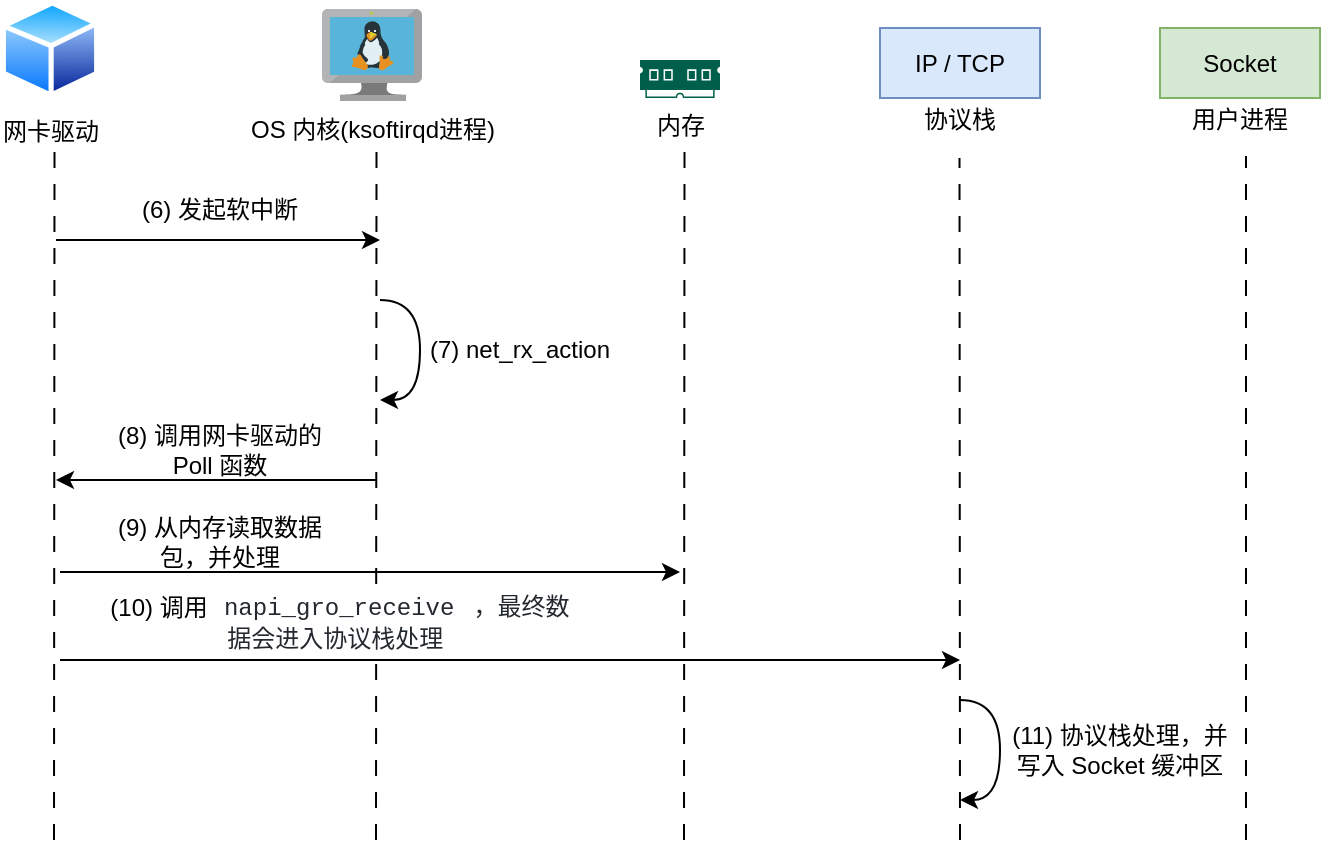 <mxfile version="28.2.3">
  <diagram name="第 1 页" id="maNNkG_r6z7QPwU_y16h">
    <mxGraphModel dx="136" dy="356" grid="1" gridSize="10" guides="1" tooltips="1" connect="1" arrows="1" fold="1" page="1" pageScale="1" pageWidth="827" pageHeight="1169" math="0" shadow="0">
      <root>
        <mxCell id="0" />
        <mxCell id="1" parent="0" />
        <mxCell id="jV5T9jbEFJ-V-oeCtexK-3" value="OS 内核(ksoftirqd进程)" style="image;sketch=0;aspect=fixed;html=1;points=[];align=center;fontSize=12;image=img/lib/mscae/VM_Linux.svg;" vertex="1" parent="1">
          <mxGeometry x="1191" y="154.5" width="50" height="46" as="geometry" />
        </mxCell>
        <mxCell id="jV5T9jbEFJ-V-oeCtexK-4" value="内存" style="sketch=0;pointerEvents=1;shadow=0;dashed=0;html=1;strokeColor=none;fillColor=#005F4B;labelPosition=center;verticalLabelPosition=bottom;verticalAlign=top;align=center;outlineConnect=0;shape=mxgraph.veeam2.ram;" vertex="1" parent="1">
          <mxGeometry x="1350" y="180" width="40" height="19" as="geometry" />
        </mxCell>
        <mxCell id="jV5T9jbEFJ-V-oeCtexK-11" value="" style="endArrow=none;html=1;rounded=0;dashed=1;dashPattern=8 8;" edge="1" parent="1">
          <mxGeometry width="50" height="50" relative="1" as="geometry">
            <mxPoint x="1372" y="570" as="sourcePoint" />
            <mxPoint x="1372.256" y="224.5" as="targetPoint" />
          </mxGeometry>
        </mxCell>
        <mxCell id="jV5T9jbEFJ-V-oeCtexK-14" value="" style="endArrow=none;html=1;rounded=0;dashed=1;dashPattern=8 8;" edge="1" parent="1">
          <mxGeometry width="50" height="50" relative="1" as="geometry">
            <mxPoint x="1218" y="570" as="sourcePoint" />
            <mxPoint x="1218.256" y="224.5" as="targetPoint" />
          </mxGeometry>
        </mxCell>
        <mxCell id="jV5T9jbEFJ-V-oeCtexK-19" value="网卡驱动" style="image;aspect=fixed;perimeter=ellipsePerimeter;html=1;align=center;shadow=0;dashed=0;spacingTop=3;image=img/lib/active_directory/generic_node.svg;" vertex="1" parent="1">
          <mxGeometry x="1030" y="150" width="50" height="49" as="geometry" />
        </mxCell>
        <mxCell id="jV5T9jbEFJ-V-oeCtexK-20" value="" style="endArrow=none;html=1;rounded=0;dashed=1;dashPattern=8 8;" edge="1" parent="1">
          <mxGeometry width="50" height="50" relative="1" as="geometry">
            <mxPoint x="1057" y="570" as="sourcePoint" />
            <mxPoint x="1057.256" y="224.5" as="targetPoint" />
          </mxGeometry>
        </mxCell>
        <mxCell id="jV5T9jbEFJ-V-oeCtexK-23" value="" style="endArrow=classic;html=1;rounded=0;" edge="1" parent="1">
          <mxGeometry width="50" height="50" relative="1" as="geometry">
            <mxPoint x="1058" y="270" as="sourcePoint" />
            <mxPoint x="1220" y="270" as="targetPoint" />
          </mxGeometry>
        </mxCell>
        <mxCell id="jV5T9jbEFJ-V-oeCtexK-24" value="(6) 发起软中断" style="text;strokeColor=none;align=center;fillColor=none;html=1;verticalAlign=middle;whiteSpace=wrap;rounded=0;" vertex="1" parent="1">
          <mxGeometry x="1080" y="240" width="120" height="30" as="geometry" />
        </mxCell>
        <mxCell id="jV5T9jbEFJ-V-oeCtexK-25" value="" style="endArrow=classic;html=1;rounded=0;edgeStyle=orthogonalEdgeStyle;curved=1;" edge="1" parent="1">
          <mxGeometry width="50" height="50" relative="1" as="geometry">
            <mxPoint x="1220" y="300" as="sourcePoint" />
            <mxPoint x="1220" y="350" as="targetPoint" />
            <Array as="points">
              <mxPoint x="1240" y="300" />
              <mxPoint x="1240" y="350" />
            </Array>
          </mxGeometry>
        </mxCell>
        <mxCell id="jV5T9jbEFJ-V-oeCtexK-26" value="(7) net_rx_action" style="text;strokeColor=none;align=center;fillColor=none;html=1;verticalAlign=middle;whiteSpace=wrap;rounded=0;" vertex="1" parent="1">
          <mxGeometry x="1230" y="310" width="120" height="30" as="geometry" />
        </mxCell>
        <mxCell id="jV5T9jbEFJ-V-oeCtexK-27" value="" style="endArrow=classic;html=1;rounded=0;" edge="1" parent="1">
          <mxGeometry width="50" height="50" relative="1" as="geometry">
            <mxPoint x="1218" y="390" as="sourcePoint" />
            <mxPoint x="1058" y="390" as="targetPoint" />
          </mxGeometry>
        </mxCell>
        <mxCell id="jV5T9jbEFJ-V-oeCtexK-28" value="(8) 调用网卡驱动的 Poll 函数" style="text;strokeColor=none;align=center;fillColor=none;html=1;verticalAlign=middle;whiteSpace=wrap;rounded=0;" vertex="1" parent="1">
          <mxGeometry x="1080" y="360" width="120" height="30" as="geometry" />
        </mxCell>
        <mxCell id="jV5T9jbEFJ-V-oeCtexK-29" value="" style="endArrow=classic;html=1;rounded=0;" edge="1" parent="1">
          <mxGeometry width="50" height="50" relative="1" as="geometry">
            <mxPoint x="1060" y="436" as="sourcePoint" />
            <mxPoint x="1370" y="436" as="targetPoint" />
          </mxGeometry>
        </mxCell>
        <mxCell id="jV5T9jbEFJ-V-oeCtexK-30" value="(9) 从内存读取数据包，并处理" style="text;strokeColor=none;align=center;fillColor=none;html=1;verticalAlign=middle;whiteSpace=wrap;rounded=0;" vertex="1" parent="1">
          <mxGeometry x="1080" y="406" width="120" height="30" as="geometry" />
        </mxCell>
        <mxCell id="jV5T9jbEFJ-V-oeCtexK-31" value="IP / TCP" style="rounded=0;whiteSpace=wrap;html=1;fillColor=#dae8fc;strokeColor=#6c8ebf;" vertex="1" parent="1">
          <mxGeometry x="1470" y="164" width="80" height="35" as="geometry" />
        </mxCell>
        <mxCell id="jV5T9jbEFJ-V-oeCtexK-32" value="协议栈" style="text;strokeColor=none;align=center;fillColor=none;html=1;verticalAlign=middle;whiteSpace=wrap;rounded=0;" vertex="1" parent="1">
          <mxGeometry x="1480" y="200.5" width="60" height="19.5" as="geometry" />
        </mxCell>
        <mxCell id="jV5T9jbEFJ-V-oeCtexK-33" value="" style="endArrow=none;html=1;rounded=0;dashed=1;dashPattern=8 8;" edge="1" parent="1">
          <mxGeometry width="50" height="50" relative="1" as="geometry">
            <mxPoint x="1510" y="570" as="sourcePoint" />
            <mxPoint x="1509.756" y="229" as="targetPoint" />
          </mxGeometry>
        </mxCell>
        <mxCell id="jV5T9jbEFJ-V-oeCtexK-34" value="" style="endArrow=classic;html=1;rounded=0;" edge="1" parent="1">
          <mxGeometry width="50" height="50" relative="1" as="geometry">
            <mxPoint x="1060" y="480" as="sourcePoint" />
            <mxPoint x="1510" y="480" as="targetPoint" />
          </mxGeometry>
        </mxCell>
        <mxCell id="jV5T9jbEFJ-V-oeCtexK-35" value="&lt;font&gt;(10) 调用&amp;nbsp;&lt;code style=&quot;font-family: ui-monospace, SFMono-Regular, &amp;quot;SF Mono&amp;quot;, Menlo, Consolas, &amp;quot;Liberation Mono&amp;quot;, monospace; padding: 0.2em 0.4em; margin: 0px; background-color: var(--color-neutral-muted); border-radius: 6px; color: rgb(36, 41, 47); text-align: left;&quot;&gt;napi_gro_receive&lt;/code&gt;&lt;code style=&quot;padding: 0.2em 0.4em; margin: 0px; border-radius: 6px; color: rgb(36, 41, 47); text-align: left; background-color: rgb(255, 255, 255);&quot;&gt;&lt;font style=&quot;&quot; face=&quot;-apple-system, BlinkMacSystemFont, 微软雅黑, PingFang SC, Helvetica, Arial, Hiragino Sans GB, Microsoft YaHei, SimSun, 宋体, Heiti, 黑体, sans-serif&quot;&gt;，最终数据会进入协议栈处理&lt;/font&gt;&lt;/code&gt;&lt;/font&gt;" style="text;strokeColor=none;align=center;fillColor=default;html=1;verticalAlign=middle;whiteSpace=wrap;rounded=0;" vertex="1" parent="1">
          <mxGeometry x="1080" y="446" width="240" height="30" as="geometry" />
        </mxCell>
        <mxCell id="jV5T9jbEFJ-V-oeCtexK-36" value="Socket" style="rounded=0;whiteSpace=wrap;html=1;fillColor=#d5e8d4;strokeColor=#82b366;" vertex="1" parent="1">
          <mxGeometry x="1610" y="164" width="80" height="35" as="geometry" />
        </mxCell>
        <mxCell id="jV5T9jbEFJ-V-oeCtexK-37" value="用户进程" style="text;strokeColor=none;align=center;fillColor=none;html=1;verticalAlign=middle;whiteSpace=wrap;rounded=0;" vertex="1" parent="1">
          <mxGeometry x="1620" y="200.5" width="60" height="19.5" as="geometry" />
        </mxCell>
        <mxCell id="jV5T9jbEFJ-V-oeCtexK-38" value="" style="endArrow=none;html=1;rounded=0;dashed=1;dashPattern=8 8;" edge="1" parent="1">
          <mxGeometry width="50" height="50" relative="1" as="geometry">
            <mxPoint x="1653" y="570" as="sourcePoint" />
            <mxPoint x="1653" y="228" as="targetPoint" />
          </mxGeometry>
        </mxCell>
        <mxCell id="jV5T9jbEFJ-V-oeCtexK-40" value="" style="endArrow=classic;html=1;rounded=0;edgeStyle=orthogonalEdgeStyle;curved=1;" edge="1" parent="1">
          <mxGeometry width="50" height="50" relative="1" as="geometry">
            <mxPoint x="1510" y="500" as="sourcePoint" />
            <mxPoint x="1510" y="550" as="targetPoint" />
            <Array as="points">
              <mxPoint x="1530" y="500" />
              <mxPoint x="1530" y="550" />
            </Array>
          </mxGeometry>
        </mxCell>
        <mxCell id="jV5T9jbEFJ-V-oeCtexK-41" value="(11) 协议栈处理，并写入 Socket 缓冲区" style="text;strokeColor=none;align=center;fillColor=none;html=1;verticalAlign=middle;whiteSpace=wrap;rounded=0;" vertex="1" parent="1">
          <mxGeometry x="1530" y="510" width="120" height="30" as="geometry" />
        </mxCell>
      </root>
    </mxGraphModel>
  </diagram>
</mxfile>
